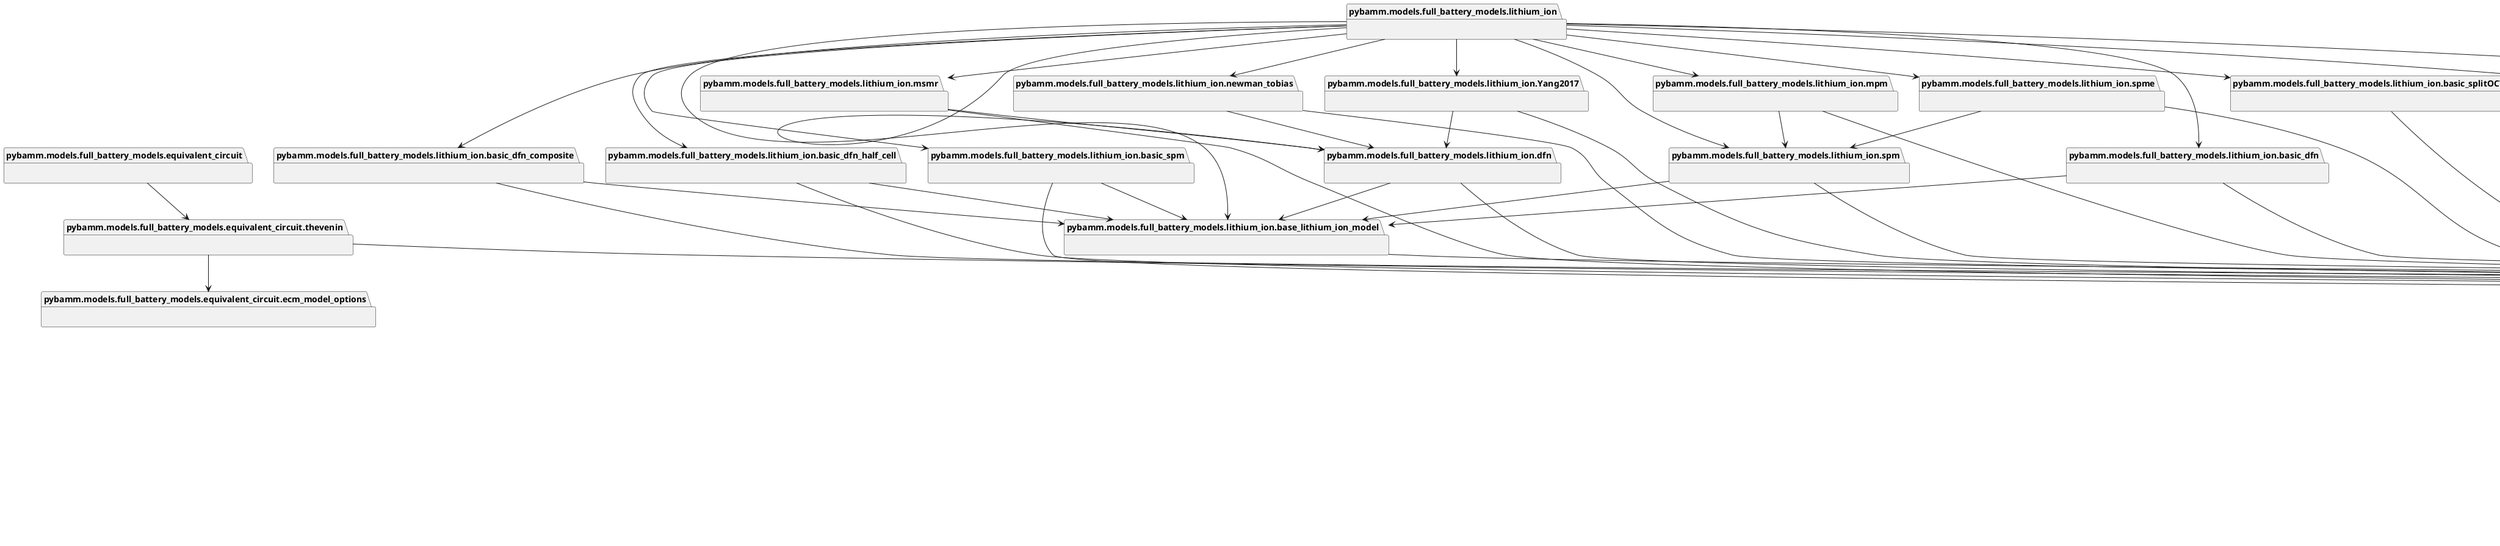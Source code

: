 @startuml packages
set namespaceSeparator none
package "pybamm" as pybamm {
}
package "pybamm.batch_study" as pybamm.batch_study {
}
package "pybamm.callbacks" as pybamm.callbacks {
}
package "pybamm.citations" as pybamm.citations {
}
package "pybamm.config" as pybamm.config {
}
package "pybamm.discretisations" as pybamm.discretisations {
}
package "pybamm.discretisations.discretisation" as pybamm.discretisations.discretisation {
}
package "pybamm.doc_utils" as pybamm.doc_utils {
}
package "pybamm.experiment" as pybamm.experiment {
}
package "pybamm.experiment.experiment" as pybamm.experiment.experiment {
}
package "pybamm.experiment.step" as pybamm.experiment.step {
}
package "pybamm.experiment.step.base_step" as pybamm.experiment.step.base_step {
}
package "pybamm.experiment.step.step_termination" as pybamm.experiment.step.step_termination {
}
package "pybamm.experiment.step.steps" as pybamm.experiment.step.steps {
}
package "pybamm.expression_tree" as pybamm.expression_tree {
}
package "pybamm.expression_tree.array" as pybamm.expression_tree.array {
}
package "pybamm.expression_tree.averages" as pybamm.expression_tree.averages {
}
package "pybamm.expression_tree.binary_operators" as pybamm.expression_tree.binary_operators {
}
package "pybamm.expression_tree.broadcasts" as pybamm.expression_tree.broadcasts {
}
package "pybamm.expression_tree.concatenations" as pybamm.expression_tree.concatenations {
}
package "pybamm.expression_tree.coupled_variable" as pybamm.expression_tree.coupled_variable {
}
package "pybamm.expression_tree.discrete_time_sum" as pybamm.expression_tree.discrete_time_sum {
}
package "pybamm.expression_tree.exceptions" as pybamm.expression_tree.exceptions {
}
package "pybamm.expression_tree.functions" as pybamm.expression_tree.functions {
}
package "pybamm.expression_tree.independent_variable" as pybamm.expression_tree.independent_variable {
}
package "pybamm.expression_tree.input_parameter" as pybamm.expression_tree.input_parameter {
}
package "pybamm.expression_tree.interpolant" as pybamm.expression_tree.interpolant {
}
package "pybamm.expression_tree.matrix" as pybamm.expression_tree.matrix {
}
package "pybamm.expression_tree.operations" as pybamm.expression_tree.operations {
}
package "pybamm.expression_tree.operations.convert_to_casadi" as pybamm.expression_tree.operations.convert_to_casadi {
}
package "pybamm.expression_tree.operations.evaluate_python" as pybamm.expression_tree.operations.evaluate_python {
}
package "pybamm.expression_tree.operations.jacobian" as pybamm.expression_tree.operations.jacobian {
}
package "pybamm.expression_tree.operations.latexify" as pybamm.expression_tree.operations.latexify {
}
package "pybamm.expression_tree.operations.serialise" as pybamm.expression_tree.operations.serialise {
}
package "pybamm.expression_tree.operations.unpack_symbols" as pybamm.expression_tree.operations.unpack_symbols {
}
package "pybamm.expression_tree.parameter" as pybamm.expression_tree.parameter {
}
package "pybamm.expression_tree.printing" as pybamm.expression_tree.printing {
}
package "pybamm.expression_tree.printing.print_name" as pybamm.expression_tree.printing.print_name {
}
package "pybamm.expression_tree.printing.sympy_overrides" as pybamm.expression_tree.printing.sympy_overrides {
}
package "pybamm.expression_tree.scalar" as pybamm.expression_tree.scalar {
}
package "pybamm.expression_tree.state_vector" as pybamm.expression_tree.state_vector {
}
package "pybamm.expression_tree.symbol" as pybamm.expression_tree.symbol {
}
package "pybamm.expression_tree.unary_operators" as pybamm.expression_tree.unary_operators {
}
package "pybamm.expression_tree.variable" as pybamm.expression_tree.variable {
}
package "pybamm.expression_tree.vector" as pybamm.expression_tree.vector {
}
package "pybamm.geometry" as pybamm.geometry {
}
package "pybamm.geometry.battery_geometry" as pybamm.geometry.battery_geometry {
}
package "pybamm.geometry.geometry" as pybamm.geometry.geometry {
}
package "pybamm.geometry.standard_spatial_vars" as pybamm.geometry.standard_spatial_vars {
}
package "pybamm.input" as pybamm.input {
}
package "pybamm.input.parameters" as pybamm.input.parameters {
}
package "pybamm.input.parameters.ecm" as pybamm.input.parameters.ecm {
}
package "pybamm.input.parameters.ecm.example_set" as pybamm.input.parameters.ecm.example_set {
}
package "pybamm.input.parameters.lead_acid" as pybamm.input.parameters.lead_acid {
}
package "pybamm.input.parameters.lead_acid.Sulzer2019" as pybamm.input.parameters.lead_acid.Sulzer2019 {
}
package "pybamm.input.parameters.lithium_ion" as pybamm.input.parameters.lithium_ion {
}
package "pybamm.input.parameters.lithium_ion.Ai2020" as pybamm.input.parameters.lithium_ion.Ai2020 {
}
package "pybamm.input.parameters.lithium_ion.Chen2020" as pybamm.input.parameters.lithium_ion.Chen2020 {
}
package "pybamm.input.parameters.lithium_ion.Chen2020_composite" as pybamm.input.parameters.lithium_ion.Chen2020_composite {
}
package "pybamm.input.parameters.lithium_ion.Ecker2015" as pybamm.input.parameters.lithium_ion.Ecker2015 {
}
package "pybamm.input.parameters.lithium_ion.Ecker2015_graphite_halfcell" as pybamm.input.parameters.lithium_ion.Ecker2015_graphite_halfcell {
}
package "pybamm.input.parameters.lithium_ion.MSMR_example_set" as pybamm.input.parameters.lithium_ion.MSMR_example_set {
}
package "pybamm.input.parameters.lithium_ion.Marquis2019" as pybamm.input.parameters.lithium_ion.Marquis2019 {
}
package "pybamm.input.parameters.lithium_ion.Mohtat2020" as pybamm.input.parameters.lithium_ion.Mohtat2020 {
}
package "pybamm.input.parameters.lithium_ion.NCA_Kim2011" as pybamm.input.parameters.lithium_ion.NCA_Kim2011 {
}
package "pybamm.input.parameters.lithium_ion.OKane2022" as pybamm.input.parameters.lithium_ion.OKane2022 {
}
package "pybamm.input.parameters.lithium_ion.OKane2022_graphite_SiOx_halfcell" as pybamm.input.parameters.lithium_ion.OKane2022_graphite_SiOx_halfcell {
}
package "pybamm.input.parameters.lithium_ion.ORegan2022" as pybamm.input.parameters.lithium_ion.ORegan2022 {
}
package "pybamm.input.parameters.lithium_ion.Prada2013" as pybamm.input.parameters.lithium_ion.Prada2013 {
}
package "pybamm.input.parameters.lithium_ion.Ramadass2004" as pybamm.input.parameters.lithium_ion.Ramadass2004 {
}
package "pybamm.input.parameters.lithium_ion.Xu2019" as pybamm.input.parameters.lithium_ion.Xu2019 {
}
package "pybamm.input.parameters.sodium_ion" as pybamm.input.parameters.sodium_ion {
}
package "pybamm.input.parameters.sodium_ion.Chayambuka2022" as pybamm.input.parameters.sodium_ion.Chayambuka2022 {
}
package "pybamm.logger" as pybamm.logger {
}
package "pybamm.meshes" as pybamm.meshes {
}
package "pybamm.meshes.meshes" as pybamm.meshes.meshes {
}
package "pybamm.meshes.one_dimensional_submeshes" as pybamm.meshes.one_dimensional_submeshes {
}
package "pybamm.meshes.scikit_fem_submeshes" as pybamm.meshes.scikit_fem_submeshes {
}
package "pybamm.meshes.zero_dimensional_submesh" as pybamm.meshes.zero_dimensional_submesh {
}
package "pybamm.models" as pybamm.models {
}
package "pybamm.models.base_model" as pybamm.models.base_model {
}
package "pybamm.models.event" as pybamm.models.event {
}
package "pybamm.models.full_battery_models" as pybamm.models.full_battery_models {
}
package "pybamm.models.full_battery_models.base_battery_model" as pybamm.models.full_battery_models.base_battery_model {
}
package "pybamm.models.full_battery_models.equivalent_circuit" as pybamm.models.full_battery_models.equivalent_circuit {
}
package "pybamm.models.full_battery_models.equivalent_circuit.ecm_model_options" as pybamm.models.full_battery_models.equivalent_circuit.ecm_model_options {
}
package "pybamm.models.full_battery_models.equivalent_circuit.thevenin" as pybamm.models.full_battery_models.equivalent_circuit.thevenin {
}
package "pybamm.models.full_battery_models.lead_acid" as pybamm.models.full_battery_models.lead_acid {
}
package "pybamm.models.full_battery_models.lead_acid.base_lead_acid_model" as pybamm.models.full_battery_models.lead_acid.base_lead_acid_model {
}
package "pybamm.models.full_battery_models.lead_acid.basic_full" as pybamm.models.full_battery_models.lead_acid.basic_full {
}
package "pybamm.models.full_battery_models.lead_acid.full" as pybamm.models.full_battery_models.lead_acid.full {
}
package "pybamm.models.full_battery_models.lead_acid.loqs" as pybamm.models.full_battery_models.lead_acid.loqs {
}
package "pybamm.models.full_battery_models.lithium_ion" as pybamm.models.full_battery_models.lithium_ion {
}
package "pybamm.models.full_battery_models.lithium_ion.Yang2017" as pybamm.models.full_battery_models.lithium_ion.Yang2017 {
}
package "pybamm.models.full_battery_models.lithium_ion.base_lithium_ion_model" as pybamm.models.full_battery_models.lithium_ion.base_lithium_ion_model {
}
package "pybamm.models.full_battery_models.lithium_ion.basic_dfn" as pybamm.models.full_battery_models.lithium_ion.basic_dfn {
}
package "pybamm.models.full_battery_models.lithium_ion.basic_dfn_composite" as pybamm.models.full_battery_models.lithium_ion.basic_dfn_composite {
}
package "pybamm.models.full_battery_models.lithium_ion.basic_dfn_half_cell" as pybamm.models.full_battery_models.lithium_ion.basic_dfn_half_cell {
}
package "pybamm.models.full_battery_models.lithium_ion.basic_splitOCVR" as pybamm.models.full_battery_models.lithium_ion.basic_splitOCVR {
}
package "pybamm.models.full_battery_models.lithium_ion.basic_spm" as pybamm.models.full_battery_models.lithium_ion.basic_spm {
}
package "pybamm.models.full_battery_models.lithium_ion.dfn" as pybamm.models.full_battery_models.lithium_ion.dfn {
}
package "pybamm.models.full_battery_models.lithium_ion.electrode_soh" as pybamm.models.full_battery_models.lithium_ion.electrode_soh {
}
package "pybamm.models.full_battery_models.lithium_ion.electrode_soh_half_cell" as pybamm.models.full_battery_models.lithium_ion.electrode_soh_half_cell {
}
package "pybamm.models.full_battery_models.lithium_ion.mpm" as pybamm.models.full_battery_models.lithium_ion.mpm {
}
package "pybamm.models.full_battery_models.lithium_ion.msmr" as pybamm.models.full_battery_models.lithium_ion.msmr {
}
package "pybamm.models.full_battery_models.lithium_ion.newman_tobias" as pybamm.models.full_battery_models.lithium_ion.newman_tobias {
}
package "pybamm.models.full_battery_models.lithium_ion.spm" as pybamm.models.full_battery_models.lithium_ion.spm {
}
package "pybamm.models.full_battery_models.lithium_ion.spme" as pybamm.models.full_battery_models.lithium_ion.spme {
}
package "pybamm.models.full_battery_models.sodium_ion" as pybamm.models.full_battery_models.sodium_ion {
}
package "pybamm.models.full_battery_models.sodium_ion.basic_dfn" as pybamm.models.full_battery_models.sodium_ion.basic_dfn {
}
package "pybamm.models.submodels" as pybamm.models.submodels {
}
package "pybamm.models.submodels.active_material" as pybamm.models.submodels.active_material {
}
package "pybamm.models.submodels.active_material.base_active_material" as pybamm.models.submodels.active_material.base_active_material {
}
package "pybamm.models.submodels.active_material.constant_active_material" as pybamm.models.submodels.active_material.constant_active_material {
}
package "pybamm.models.submodels.active_material.loss_active_material" as pybamm.models.submodels.active_material.loss_active_material {
}
package "pybamm.models.submodels.active_material.total_active_material" as pybamm.models.submodels.active_material.total_active_material {
}
package "pybamm.models.submodels.base_submodel" as pybamm.models.submodels.base_submodel {
}
package "pybamm.models.submodels.convection" as pybamm.models.submodels.convection {
}
package "pybamm.models.submodels.convection.base_convection" as pybamm.models.submodels.convection.base_convection {
}
package "pybamm.models.submodels.convection.through_cell" as pybamm.models.submodels.convection.through_cell {
}
package "pybamm.models.submodels.convection.through_cell.base_through_cell_convection" as pybamm.models.submodels.convection.through_cell.base_through_cell_convection {
}
package "pybamm.models.submodels.convection.through_cell.explicit_convection" as pybamm.models.submodels.convection.through_cell.explicit_convection {
}
package "pybamm.models.submodels.convection.through_cell.full_convection" as pybamm.models.submodels.convection.through_cell.full_convection {
}
package "pybamm.models.submodels.convection.through_cell.no_convection" as pybamm.models.submodels.convection.through_cell.no_convection {
}
package "pybamm.models.submodels.convection.transverse" as pybamm.models.submodels.convection.transverse {
}
package "pybamm.models.submodels.convection.transverse.base_transverse_convection" as pybamm.models.submodels.convection.transverse.base_transverse_convection {
}
package "pybamm.models.submodels.convection.transverse.full_convection" as pybamm.models.submodels.convection.transverse.full_convection {
}
package "pybamm.models.submodels.convection.transverse.no_convection" as pybamm.models.submodels.convection.transverse.no_convection {
}
package "pybamm.models.submodels.convection.transverse.uniform_convection" as pybamm.models.submodels.convection.transverse.uniform_convection {
}
package "pybamm.models.submodels.current_collector" as pybamm.models.submodels.current_collector {
}
package "pybamm.models.submodels.current_collector.base_current_collector" as pybamm.models.submodels.current_collector.base_current_collector {
}
package "pybamm.models.submodels.current_collector.effective_resistance_current_collector" as pybamm.models.submodels.current_collector.effective_resistance_current_collector {
}
package "pybamm.models.submodels.current_collector.homogeneous_current_collector" as pybamm.models.submodels.current_collector.homogeneous_current_collector {
}
package "pybamm.models.submodels.current_collector.potential_pair" as pybamm.models.submodels.current_collector.potential_pair {
}
package "pybamm.models.submodels.electrode" as pybamm.models.submodels.electrode {
}
package "pybamm.models.submodels.electrode.base_electrode" as pybamm.models.submodels.electrode.base_electrode {
}
package "pybamm.models.submodels.electrode.ohm" as pybamm.models.submodels.electrode.ohm {
}
package "pybamm.models.submodels.electrode.ohm.base_ohm" as pybamm.models.submodels.electrode.ohm.base_ohm {
}
package "pybamm.models.submodels.electrode.ohm.composite_ohm" as pybamm.models.submodels.electrode.ohm.composite_ohm {
}
package "pybamm.models.submodels.electrode.ohm.full_ohm" as pybamm.models.submodels.electrode.ohm.full_ohm {
}
package "pybamm.models.submodels.electrode.ohm.leading_ohm" as pybamm.models.submodels.electrode.ohm.leading_ohm {
}
package "pybamm.models.submodels.electrode.ohm.li_metal" as pybamm.models.submodels.electrode.ohm.li_metal {
}
package "pybamm.models.submodels.electrode.ohm.surface_form_ohm" as pybamm.models.submodels.electrode.ohm.surface_form_ohm {
}
package "pybamm.models.submodels.electrolyte_conductivity" as pybamm.models.submodels.electrolyte_conductivity {
}
package "pybamm.models.submodels.electrolyte_conductivity.base_electrolyte_conductivity" as pybamm.models.submodels.electrolyte_conductivity.base_electrolyte_conductivity {
}
package "pybamm.models.submodels.electrolyte_conductivity.composite_conductivity" as pybamm.models.submodels.electrolyte_conductivity.composite_conductivity {
}
package "pybamm.models.submodels.electrolyte_conductivity.full_conductivity" as pybamm.models.submodels.electrolyte_conductivity.full_conductivity {
}
package "pybamm.models.submodels.electrolyte_conductivity.integrated_conductivity" as pybamm.models.submodels.electrolyte_conductivity.integrated_conductivity {
}
package "pybamm.models.submodels.electrolyte_conductivity.leading_order_conductivity" as pybamm.models.submodels.electrolyte_conductivity.leading_order_conductivity {
}
package "pybamm.models.submodels.electrolyte_conductivity.surface_potential_form" as pybamm.models.submodels.electrolyte_conductivity.surface_potential_form {
}
package "pybamm.models.submodels.electrolyte_conductivity.surface_potential_form.composite_surface_form_conductivity" as pybamm.models.submodels.electrolyte_conductivity.surface_potential_form.composite_surface_form_conductivity {
}
package "pybamm.models.submodels.electrolyte_conductivity.surface_potential_form.explicit_surface_form_conductivity" as pybamm.models.submodels.electrolyte_conductivity.surface_potential_form.explicit_surface_form_conductivity {
}
package "pybamm.models.submodels.electrolyte_conductivity.surface_potential_form.full_surface_form_conductivity" as pybamm.models.submodels.electrolyte_conductivity.surface_potential_form.full_surface_form_conductivity {
}
package "pybamm.models.submodels.electrolyte_conductivity.surface_potential_form.leading_surface_form_conductivity" as pybamm.models.submodels.electrolyte_conductivity.surface_potential_form.leading_surface_form_conductivity {
}
package "pybamm.models.submodels.electrolyte_diffusion" as pybamm.models.submodels.electrolyte_diffusion {
}
package "pybamm.models.submodels.electrolyte_diffusion.base_electrolyte_diffusion" as pybamm.models.submodels.electrolyte_diffusion.base_electrolyte_diffusion {
}
package "pybamm.models.submodels.electrolyte_diffusion.constant_concentration" as pybamm.models.submodels.electrolyte_diffusion.constant_concentration {
}
package "pybamm.models.submodels.electrolyte_diffusion.full_diffusion" as pybamm.models.submodels.electrolyte_diffusion.full_diffusion {
}
package "pybamm.models.submodels.electrolyte_diffusion.leading_order_diffusion" as pybamm.models.submodels.electrolyte_diffusion.leading_order_diffusion {
}
package "pybamm.models.submodels.equivalent_circuit_elements" as pybamm.models.submodels.equivalent_circuit_elements {
}
package "pybamm.models.submodels.equivalent_circuit_elements.diffusion_element" as pybamm.models.submodels.equivalent_circuit_elements.diffusion_element {
}
package "pybamm.models.submodels.equivalent_circuit_elements.ocv_element" as pybamm.models.submodels.equivalent_circuit_elements.ocv_element {
}
package "pybamm.models.submodels.equivalent_circuit_elements.rc_element" as pybamm.models.submodels.equivalent_circuit_elements.rc_element {
}
package "pybamm.models.submodels.equivalent_circuit_elements.resistor_element" as pybamm.models.submodels.equivalent_circuit_elements.resistor_element {
}
package "pybamm.models.submodels.equivalent_circuit_elements.thermal" as pybamm.models.submodels.equivalent_circuit_elements.thermal {
}
package "pybamm.models.submodels.equivalent_circuit_elements.voltage_model" as pybamm.models.submodels.equivalent_circuit_elements.voltage_model {
}
package "pybamm.models.submodels.external_circuit" as pybamm.models.submodels.external_circuit {
}
package "pybamm.models.submodels.external_circuit.base_external_circuit" as pybamm.models.submodels.external_circuit.base_external_circuit {
}
package "pybamm.models.submodels.external_circuit.discharge_throughput" as pybamm.models.submodels.external_circuit.discharge_throughput {
}
package "pybamm.models.submodels.external_circuit.explicit_control_external_circuit" as pybamm.models.submodels.external_circuit.explicit_control_external_circuit {
}
package "pybamm.models.submodels.external_circuit.function_control_external_circuit" as pybamm.models.submodels.external_circuit.function_control_external_circuit {
}
package "pybamm.models.submodels.interface" as pybamm.models.submodels.interface {
}
package "pybamm.models.submodels.interface.base_interface" as pybamm.models.submodels.interface.base_interface {
}
package "pybamm.models.submodels.interface.interface_utilisation" as pybamm.models.submodels.interface.interface_utilisation {
}
package "pybamm.models.submodels.interface.interface_utilisation.base_utilisation" as pybamm.models.submodels.interface.interface_utilisation.base_utilisation {
}
package "pybamm.models.submodels.interface.interface_utilisation.constant_utilisation" as pybamm.models.submodels.interface.interface_utilisation.constant_utilisation {
}
package "pybamm.models.submodels.interface.interface_utilisation.current_driven_utilisation" as pybamm.models.submodels.interface.interface_utilisation.current_driven_utilisation {
}
package "pybamm.models.submodels.interface.interface_utilisation.full_utilisation" as pybamm.models.submodels.interface.interface_utilisation.full_utilisation {
}
package "pybamm.models.submodels.interface.kinetics" as pybamm.models.submodels.interface.kinetics {
}
package "pybamm.models.submodels.interface.kinetics.base_kinetics" as pybamm.models.submodels.interface.kinetics.base_kinetics {
}
package "pybamm.models.submodels.interface.kinetics.butler_volmer" as pybamm.models.submodels.interface.kinetics.butler_volmer {
}
package "pybamm.models.submodels.interface.kinetics.diffusion_limited" as pybamm.models.submodels.interface.kinetics.diffusion_limited {
}
package "pybamm.models.submodels.interface.kinetics.inverse_kinetics" as pybamm.models.submodels.interface.kinetics.inverse_kinetics {
}
package "pybamm.models.submodels.interface.kinetics.inverse_kinetics.inverse_butler_volmer" as pybamm.models.submodels.interface.kinetics.inverse_kinetics.inverse_butler_volmer {
}
package "pybamm.models.submodels.interface.kinetics.linear" as pybamm.models.submodels.interface.kinetics.linear {
}
package "pybamm.models.submodels.interface.kinetics.marcus" as pybamm.models.submodels.interface.kinetics.marcus {
}
package "pybamm.models.submodels.interface.kinetics.msmr_butler_volmer" as pybamm.models.submodels.interface.kinetics.msmr_butler_volmer {
}
package "pybamm.models.submodels.interface.kinetics.no_reaction" as pybamm.models.submodels.interface.kinetics.no_reaction {
}
package "pybamm.models.submodels.interface.kinetics.tafel" as pybamm.models.submodels.interface.kinetics.tafel {
}
package "pybamm.models.submodels.interface.kinetics.total_main_kinetics" as pybamm.models.submodels.interface.kinetics.total_main_kinetics {
}
package "pybamm.models.submodels.interface.lithium_plating" as pybamm.models.submodels.interface.lithium_plating {
}
package "pybamm.models.submodels.interface.lithium_plating.base_plating" as pybamm.models.submodels.interface.lithium_plating.base_plating {
}
package "pybamm.models.submodels.interface.lithium_plating.no_plating" as pybamm.models.submodels.interface.lithium_plating.no_plating {
}
package "pybamm.models.submodels.interface.lithium_plating.plating" as pybamm.models.submodels.interface.lithium_plating.plating {
}
package "pybamm.models.submodels.interface.lithium_plating.total_lithium_plating" as pybamm.models.submodels.interface.lithium_plating.total_lithium_plating {
}
package "pybamm.models.submodels.interface.open_circuit_potential" as pybamm.models.submodels.interface.open_circuit_potential {
}
package "pybamm.models.submodels.interface.open_circuit_potential.base_ocp" as pybamm.models.submodels.interface.open_circuit_potential.base_ocp {
}
package "pybamm.models.submodels.interface.open_circuit_potential.current_sigmoid_ocp" as pybamm.models.submodels.interface.open_circuit_potential.current_sigmoid_ocp {
}
package "pybamm.models.submodels.interface.open_circuit_potential.msmr_ocp" as pybamm.models.submodels.interface.open_circuit_potential.msmr_ocp {
}
package "pybamm.models.submodels.interface.open_circuit_potential.single_ocp" as pybamm.models.submodels.interface.open_circuit_potential.single_ocp {
}
package "pybamm.models.submodels.interface.open_circuit_potential.wycisk_ocp" as pybamm.models.submodels.interface.open_circuit_potential.wycisk_ocp {
}
package "pybamm.models.submodels.interface.sei" as pybamm.models.submodels.interface.sei {
}
package "pybamm.models.submodels.interface.sei.base_sei" as pybamm.models.submodels.interface.sei.base_sei {
}
package "pybamm.models.submodels.interface.sei.constant_sei" as pybamm.models.submodels.interface.sei.constant_sei {
}
package "pybamm.models.submodels.interface.sei.no_sei" as pybamm.models.submodels.interface.sei.no_sei {
}
package "pybamm.models.submodels.interface.sei.sei_growth" as pybamm.models.submodels.interface.sei.sei_growth {
}
package "pybamm.models.submodels.interface.sei.total_sei" as pybamm.models.submodels.interface.sei.total_sei {
}
package "pybamm.models.submodels.interface.total_interfacial_current" as pybamm.models.submodels.interface.total_interfacial_current {
}
package "pybamm.models.submodels.oxygen_diffusion" as pybamm.models.submodels.oxygen_diffusion {
}
package "pybamm.models.submodels.oxygen_diffusion.base_oxygen_diffusion" as pybamm.models.submodels.oxygen_diffusion.base_oxygen_diffusion {
}
package "pybamm.models.submodels.oxygen_diffusion.full_oxygen_diffusion" as pybamm.models.submodels.oxygen_diffusion.full_oxygen_diffusion {
}
package "pybamm.models.submodels.oxygen_diffusion.leading_oxygen_diffusion" as pybamm.models.submodels.oxygen_diffusion.leading_oxygen_diffusion {
}
package "pybamm.models.submodels.oxygen_diffusion.no_oxygen" as pybamm.models.submodels.oxygen_diffusion.no_oxygen {
}
package "pybamm.models.submodels.particle" as pybamm.models.submodels.particle {
}
package "pybamm.models.submodels.particle.base_particle" as pybamm.models.submodels.particle.base_particle {
}
package "pybamm.models.submodels.particle.fickian_diffusion" as pybamm.models.submodels.particle.fickian_diffusion {
}
package "pybamm.models.submodels.particle.msmr_diffusion" as pybamm.models.submodels.particle.msmr_diffusion {
}
package "pybamm.models.submodels.particle.polynomial_profile" as pybamm.models.submodels.particle.polynomial_profile {
}
package "pybamm.models.submodels.particle.total_particle_concentration" as pybamm.models.submodels.particle.total_particle_concentration {
}
package "pybamm.models.submodels.particle.x_averaged_polynomial_profile" as pybamm.models.submodels.particle.x_averaged_polynomial_profile {
}
package "pybamm.models.submodels.particle_mechanics" as pybamm.models.submodels.particle_mechanics {
}
package "pybamm.models.submodels.particle_mechanics.base_mechanics" as pybamm.models.submodels.particle_mechanics.base_mechanics {
}
package "pybamm.models.submodels.particle_mechanics.crack_propagation" as pybamm.models.submodels.particle_mechanics.crack_propagation {
}
package "pybamm.models.submodels.particle_mechanics.no_mechanics" as pybamm.models.submodels.particle_mechanics.no_mechanics {
}
package "pybamm.models.submodels.particle_mechanics.swelling_only" as pybamm.models.submodels.particle_mechanics.swelling_only {
}
package "pybamm.models.submodels.porosity" as pybamm.models.submodels.porosity {
}
package "pybamm.models.submodels.porosity.base_porosity" as pybamm.models.submodels.porosity.base_porosity {
}
package "pybamm.models.submodels.porosity.constant_porosity" as pybamm.models.submodels.porosity.constant_porosity {
}
package "pybamm.models.submodels.porosity.reaction_driven_porosity" as pybamm.models.submodels.porosity.reaction_driven_porosity {
}
package "pybamm.models.submodels.porosity.reaction_driven_porosity_ode" as pybamm.models.submodels.porosity.reaction_driven_porosity_ode {
}
package "pybamm.models.submodels.thermal" as pybamm.models.submodels.thermal {
}
package "pybamm.models.submodels.thermal.base_thermal" as pybamm.models.submodels.thermal.base_thermal {
}
package "pybamm.models.submodels.thermal.isothermal" as pybamm.models.submodels.thermal.isothermal {
}
package "pybamm.models.submodels.thermal.lumped" as pybamm.models.submodels.thermal.lumped {
}
package "pybamm.models.submodels.thermal.pouch_cell" as pybamm.models.submodels.thermal.pouch_cell {
}
package "pybamm.models.submodels.thermal.pouch_cell.pouch_cell_1D_current_collectors" as pybamm.models.submodels.thermal.pouch_cell.pouch_cell_1D_current_collectors {
}
package "pybamm.models.submodels.thermal.pouch_cell.pouch_cell_2D_current_collectors" as pybamm.models.submodels.thermal.pouch_cell.pouch_cell_2D_current_collectors {
}
package "pybamm.models.submodels.thermal.pouch_cell.x_full" as pybamm.models.submodels.thermal.pouch_cell.x_full {
}
package "pybamm.models.submodels.thermal.surface" as pybamm.models.submodels.thermal.surface {
}
package "pybamm.models.submodels.thermal.surface.ambient" as pybamm.models.submodels.thermal.surface.ambient {
}
package "pybamm.models.submodels.thermal.surface.lumped" as pybamm.models.submodels.thermal.surface.lumped {
}
package "pybamm.models.submodels.transport_efficiency" as pybamm.models.submodels.transport_efficiency {
}
package "pybamm.models.submodels.transport_efficiency.base_transport_efficiency" as pybamm.models.submodels.transport_efficiency.base_transport_efficiency {
}
package "pybamm.models.submodels.transport_efficiency.bruggeman" as pybamm.models.submodels.transport_efficiency.bruggeman {
}
package "pybamm.models.submodels.transport_efficiency.cation_exchange_membrane" as pybamm.models.submodels.transport_efficiency.cation_exchange_membrane {
}
package "pybamm.models.submodels.transport_efficiency.heterogeneous_catalyst" as pybamm.models.submodels.transport_efficiency.heterogeneous_catalyst {
}
package "pybamm.models.submodels.transport_efficiency.hyperbola_of_revolution" as pybamm.models.submodels.transport_efficiency.hyperbola_of_revolution {
}
package "pybamm.models.submodels.transport_efficiency.ordered_packing" as pybamm.models.submodels.transport_efficiency.ordered_packing {
}
package "pybamm.models.submodels.transport_efficiency.overlapping_spheres" as pybamm.models.submodels.transport_efficiency.overlapping_spheres {
}
package "pybamm.models.submodels.transport_efficiency.random_overlapping_cylinders" as pybamm.models.submodels.transport_efficiency.random_overlapping_cylinders {
}
package "pybamm.models.submodels.transport_efficiency.tortuosity_factor" as pybamm.models.submodels.transport_efficiency.tortuosity_factor {
}
package "pybamm.parameters" as pybamm.parameters {
}
package "pybamm.parameters.base_parameters" as pybamm.parameters.base_parameters {
}
package "pybamm.parameters.bpx" as pybamm.parameters.bpx {
}
package "pybamm.parameters.constants" as pybamm.parameters.constants {
}
package "pybamm.parameters.ecm_parameters" as pybamm.parameters.ecm_parameters {
}
package "pybamm.parameters.electrical_parameters" as pybamm.parameters.electrical_parameters {
}
package "pybamm.parameters.geometric_parameters" as pybamm.parameters.geometric_parameters {
}
package "pybamm.parameters.lead_acid_parameters" as pybamm.parameters.lead_acid_parameters {
}
package "pybamm.parameters.lithium_ion_parameters" as pybamm.parameters.lithium_ion_parameters {
}
package "pybamm.parameters.parameter_sets" as pybamm.parameters.parameter_sets {
}
package "pybamm.parameters.parameter_values" as pybamm.parameters.parameter_values {
}
package "pybamm.parameters.process_parameter_data" as pybamm.parameters.process_parameter_data {
}
package "pybamm.parameters.size_distribution_parameters" as pybamm.parameters.size_distribution_parameters {
}
package "pybamm.parameters.thermal_parameters" as pybamm.parameters.thermal_parameters {
}
package "pybamm.plotting" as pybamm.plotting {
}
package "pybamm.plotting.dynamic_plot" as pybamm.plotting.dynamic_plot {
}
package "pybamm.plotting.plot" as pybamm.plotting.plot {
}
package "pybamm.plotting.plot2D" as pybamm.plotting.plot2D {
}
package "pybamm.plotting.plot_summary_variables" as pybamm.plotting.plot_summary_variables {
}
package "pybamm.plotting.plot_thermal_components" as pybamm.plotting.plot_thermal_components {
}
package "pybamm.plotting.plot_voltage_components" as pybamm.plotting.plot_voltage_components {
}
package "pybamm.plotting.quick_plot" as pybamm.plotting.quick_plot {
}
package "pybamm.pybamm_data" as pybamm.pybamm_data {
}
package "pybamm.settings" as pybamm.settings {
}
package "pybamm.simulation" as pybamm.simulation {
}
package "pybamm.solvers" as pybamm.solvers {
}
package "pybamm.solvers.algebraic_solver" as pybamm.solvers.algebraic_solver {
}
package "pybamm.solvers.base_solver" as pybamm.solvers.base_solver {
}
package "pybamm.solvers.casadi_algebraic_solver" as pybamm.solvers.casadi_algebraic_solver {
}
package "pybamm.solvers.casadi_solver" as pybamm.solvers.casadi_solver {
}
package "pybamm.solvers.dummy_solver" as pybamm.solvers.dummy_solver {
}
package "pybamm.solvers.idaklu_jax" as pybamm.solvers.idaklu_jax {
}
package "pybamm.solvers.idaklu_solver" as pybamm.solvers.idaklu_solver {
}
package "pybamm.solvers.jax_bdf_solver" as pybamm.solvers.jax_bdf_solver {
}
package "pybamm.solvers.jax_solver" as pybamm.solvers.jax_solver {
}
package "pybamm.solvers.lrudict" as pybamm.solvers.lrudict {
}
package "pybamm.solvers.processed_variable" as pybamm.solvers.processed_variable {
}
package "pybamm.solvers.processed_variable_computed" as pybamm.solvers.processed_variable_computed {
}
package "pybamm.solvers.processed_variable_time_integral" as pybamm.solvers.processed_variable_time_integral {
}
package "pybamm.solvers.scipy_solver" as pybamm.solvers.scipy_solver {
}
package "pybamm.solvers.solution" as pybamm.solvers.solution {
}
package "pybamm.solvers.summary_variable" as pybamm.solvers.summary_variable {
}
package "pybamm.spatial_methods" as pybamm.spatial_methods {
}
package "pybamm.spatial_methods.finite_volume" as pybamm.spatial_methods.finite_volume {
}
package "pybamm.spatial_methods.scikit_finite_element" as pybamm.spatial_methods.scikit_finite_element {
}
package "pybamm.spatial_methods.spatial_method" as pybamm.spatial_methods.spatial_method {
}
package "pybamm.spatial_methods.spectral_volume" as pybamm.spatial_methods.spectral_volume {
}
package "pybamm.spatial_methods.zero_dimensional_method" as pybamm.spatial_methods.zero_dimensional_method {
}
package "pybamm.telemetry" as pybamm.telemetry {
}
package "pybamm.type_definitions" as pybamm.type_definitions {
}
package "pybamm.util" as pybamm.util {
}
package "pybamm.version" as pybamm.version {
}
pybamm --> pybamm.batch_study
pybamm --> pybamm.citations
pybamm --> pybamm.discretisations.discretisation
pybamm --> pybamm.experiment
pybamm --> pybamm.experiment.experiment
pybamm --> pybamm.expression_tree.array
pybamm --> pybamm.expression_tree.averages
pybamm --> pybamm.expression_tree.binary_operators
pybamm --> pybamm.expression_tree.broadcasts
pybamm --> pybamm.expression_tree.concatenations
pybamm --> pybamm.expression_tree.coupled_variable
pybamm --> pybamm.expression_tree.discrete_time_sum
pybamm --> pybamm.expression_tree.exceptions
pybamm --> pybamm.expression_tree.functions
pybamm --> pybamm.expression_tree.independent_variable
pybamm --> pybamm.expression_tree.input_parameter
pybamm --> pybamm.expression_tree.interpolant
pybamm --> pybamm.expression_tree.matrix
pybamm --> pybamm.expression_tree.operations.convert_to_casadi
pybamm --> pybamm.expression_tree.operations.evaluate_python
pybamm --> pybamm.expression_tree.operations.jacobian
pybamm --> pybamm.expression_tree.operations.unpack_symbols
pybamm --> pybamm.expression_tree.parameter
pybamm --> pybamm.expression_tree.scalar
pybamm --> pybamm.expression_tree.state_vector
pybamm --> pybamm.expression_tree.symbol
pybamm --> pybamm.expression_tree.unary_operators
pybamm --> pybamm.expression_tree.variable
pybamm --> pybamm.expression_tree.vector
pybamm --> pybamm.geometry
pybamm --> pybamm.geometry.battery_geometry
pybamm --> pybamm.geometry.geometry
pybamm --> pybamm.logger
pybamm --> pybamm.meshes.meshes
pybamm --> pybamm.meshes.one_dimensional_submeshes
pybamm --> pybamm.meshes.scikit_fem_submeshes
pybamm --> pybamm.meshes.zero_dimensional_submesh
pybamm --> pybamm.models.base_model
pybamm --> pybamm.models.event
pybamm --> pybamm.models.full_battery_models
pybamm --> pybamm.models.full_battery_models.base_battery_model
pybamm --> pybamm.models.submodels
pybamm --> pybamm.models.submodels.base_submodel
pybamm --> pybamm.models.submodels.interface
pybamm --> pybamm.parameters
pybamm --> pybamm.parameters.ecm_parameters
pybamm --> pybamm.parameters.electrical_parameters
pybamm --> pybamm.parameters.geometric_parameters
pybamm --> pybamm.parameters.lead_acid_parameters
pybamm --> pybamm.parameters.lithium_ion_parameters
pybamm --> pybamm.parameters.parameter_sets
pybamm --> pybamm.parameters.parameter_values
pybamm --> pybamm.parameters.size_distribution_parameters
pybamm --> pybamm.parameters.thermal_parameters
pybamm --> pybamm.plotting.dynamic_plot
pybamm --> pybamm.plotting.plot
pybamm --> pybamm.plotting.plot2D
pybamm --> pybamm.plotting.plot_summary_variables
pybamm --> pybamm.plotting.plot_thermal_components
pybamm --> pybamm.plotting.plot_voltage_components
pybamm --> pybamm.plotting.quick_plot
pybamm --> pybamm.pybamm_data
pybamm --> pybamm.settings
pybamm --> pybamm.simulation
pybamm --> pybamm.solvers.algebraic_solver
pybamm --> pybamm.solvers.base_solver
pybamm --> pybamm.solvers.casadi_algebraic_solver
pybamm --> pybamm.solvers.casadi_solver
pybamm --> pybamm.solvers.dummy_solver
pybamm --> pybamm.solvers.idaklu_jax
pybamm --> pybamm.solvers.idaklu_solver
pybamm --> pybamm.solvers.jax_bdf_solver
pybamm --> pybamm.solvers.jax_solver
pybamm --> pybamm.solvers.processed_variable
pybamm --> pybamm.solvers.processed_variable_computed
pybamm --> pybamm.solvers.processed_variable_time_integral
pybamm --> pybamm.solvers.scipy_solver
pybamm --> pybamm.solvers.solution
pybamm --> pybamm.solvers.summary_variable
pybamm --> pybamm.spatial_methods.finite_volume
pybamm --> pybamm.spatial_methods.scikit_finite_element
pybamm --> pybamm.spatial_methods.spatial_method
pybamm --> pybamm.spatial_methods.spectral_volume
pybamm --> pybamm.spatial_methods.zero_dimensional_method
pybamm --> pybamm.util
pybamm --> pybamm.version
pybamm.batch_study --> pybamm
pybamm.callbacks --> pybamm
pybamm.citations --> pybamm
pybamm.citations --> pybamm.util
pybamm.config --> pybamm
pybamm.discretisations.discretisation --> pybamm
pybamm.experiment.experiment --> pybamm
pybamm.experiment.experiment --> pybamm.experiment.step.base_step
pybamm.experiment.step --> pybamm.experiment.step.base_step
pybamm.experiment.step --> pybamm.experiment.step.step_termination
pybamm.experiment.step --> pybamm.experiment.step.steps
pybamm.experiment.step.base_step --> pybamm
pybamm.experiment.step.base_step --> pybamm.experiment.step.step_termination
pybamm.experiment.step.step_termination --> pybamm
pybamm.experiment.step.steps --> pybamm
pybamm.experiment.step.steps --> pybamm.experiment.step.base_step
pybamm.expression_tree.array --> pybamm
pybamm.expression_tree.array --> pybamm.type_definitions
pybamm.expression_tree.averages --> pybamm
pybamm.expression_tree.binary_operators --> pybamm
pybamm.expression_tree.binary_operators --> pybamm.type_definitions
pybamm.expression_tree.broadcasts --> pybamm
pybamm.expression_tree.broadcasts --> pybamm.type_definitions
pybamm.expression_tree.concatenations --> pybamm
pybamm.expression_tree.coupled_variable --> pybamm
pybamm.expression_tree.coupled_variable --> pybamm.type_definitions
pybamm.expression_tree.discrete_time_sum --> pybamm
pybamm.expression_tree.functions --> pybamm
pybamm.expression_tree.independent_variable --> pybamm
pybamm.expression_tree.independent_variable --> pybamm.type_definitions
pybamm.expression_tree.input_parameter --> pybamm
pybamm.expression_tree.input_parameter --> pybamm.type_definitions
pybamm.expression_tree.interpolant --> pybamm
pybamm.expression_tree.matrix --> pybamm
pybamm.expression_tree.matrix --> pybamm.type_definitions
pybamm.expression_tree.operations.convert_to_casadi --> pybamm
pybamm.expression_tree.operations.evaluate_python --> pybamm
pybamm.expression_tree.operations.jacobian --> pybamm
pybamm.expression_tree.operations.latexify --> pybamm
pybamm.expression_tree.operations.latexify --> pybamm.expression_tree.printing.sympy_overrides
pybamm.expression_tree.operations.serialise --> pybamm
pybamm.expression_tree.operations.unpack_symbols --> pybamm
pybamm.expression_tree.parameter --> pybamm
pybamm.expression_tree.scalar --> pybamm
pybamm.expression_tree.scalar --> pybamm.type_definitions
pybamm.expression_tree.state_vector --> pybamm
pybamm.expression_tree.state_vector --> pybamm.type_definitions
pybamm.expression_tree.symbol --> pybamm
pybamm.expression_tree.symbol --> pybamm.expression_tree.printing.print_name
pybamm.expression_tree.symbol --> pybamm.util
pybamm.expression_tree.unary_operators --> pybamm
pybamm.expression_tree.unary_operators --> pybamm.type_definitions
pybamm.expression_tree.unary_operators --> pybamm.util
pybamm.expression_tree.variable --> pybamm
pybamm.expression_tree.variable --> pybamm.type_definitions
pybamm.expression_tree.vector --> pybamm
pybamm.expression_tree.vector --> pybamm.type_definitions
pybamm.geometry.battery_geometry --> pybamm
pybamm.geometry.geometry --> pybamm
pybamm.geometry.standard_spatial_vars --> pybamm
pybamm.input.parameters.ecm.example_set --> pybamm
pybamm.input.parameters.lead_acid.Sulzer2019 --> pybamm
pybamm.input.parameters.lithium_ion.Ai2020 --> pybamm
pybamm.input.parameters.lithium_ion.Chen2020 --> pybamm
pybamm.input.parameters.lithium_ion.Chen2020_composite --> pybamm
pybamm.input.parameters.lithium_ion.Ecker2015 --> pybamm
pybamm.input.parameters.lithium_ion.Ecker2015_graphite_halfcell --> pybamm
pybamm.input.parameters.lithium_ion.Marquis2019 --> pybamm
pybamm.input.parameters.lithium_ion.Mohtat2020 --> pybamm
pybamm.input.parameters.lithium_ion.NCA_Kim2011 --> pybamm
pybamm.input.parameters.lithium_ion.OKane2022 --> pybamm
pybamm.input.parameters.lithium_ion.OKane2022_graphite_SiOx_halfcell --> pybamm
pybamm.input.parameters.lithium_ion.ORegan2022 --> pybamm
pybamm.input.parameters.lithium_ion.Prada2013 --> pybamm
pybamm.input.parameters.lithium_ion.Ramadass2004 --> pybamm
pybamm.input.parameters.lithium_ion.Xu2019 --> pybamm
pybamm.input.parameters.sodium_ion.Chayambuka2022 --> pybamm
pybamm.meshes.meshes --> pybamm
pybamm.meshes.one_dimensional_submeshes --> pybamm
pybamm.meshes.one_dimensional_submeshes --> pybamm.meshes.meshes
pybamm.meshes.scikit_fem_submeshes --> pybamm
pybamm.meshes.scikit_fem_submeshes --> pybamm.meshes.meshes
pybamm.meshes.scikit_fem_submeshes --> pybamm.util
pybamm.meshes.zero_dimensional_submesh --> pybamm
pybamm.meshes.zero_dimensional_submesh --> pybamm.meshes.meshes
pybamm.models.base_model --> pybamm
pybamm.models.base_model --> pybamm.expression_tree.operations.latexify
pybamm.models.base_model --> pybamm.expression_tree.operations.serialise
pybamm.models.full_battery_models.base_battery_model --> pybamm
pybamm.models.full_battery_models.base_battery_model --> pybamm.expression_tree.operations.serialise
pybamm.models.full_battery_models.equivalent_circuit --> pybamm.models.full_battery_models.equivalent_circuit.thevenin
pybamm.models.full_battery_models.equivalent_circuit.thevenin --> pybamm
pybamm.models.full_battery_models.equivalent_circuit.thevenin --> pybamm.models.full_battery_models.equivalent_circuit.ecm_model_options
pybamm.models.full_battery_models.lead_acid --> pybamm.models.full_battery_models.lead_acid.base_lead_acid_model
pybamm.models.full_battery_models.lead_acid --> pybamm.models.full_battery_models.lead_acid.basic_full
pybamm.models.full_battery_models.lead_acid --> pybamm.models.full_battery_models.lead_acid.full
pybamm.models.full_battery_models.lead_acid --> pybamm.models.full_battery_models.lead_acid.loqs
pybamm.models.full_battery_models.lead_acid.base_lead_acid_model --> pybamm
pybamm.models.full_battery_models.lead_acid.basic_full --> pybamm
pybamm.models.full_battery_models.lead_acid.basic_full --> pybamm.models.full_battery_models.lead_acid.base_lead_acid_model
pybamm.models.full_battery_models.lead_acid.full --> pybamm
pybamm.models.full_battery_models.lead_acid.full --> pybamm.models.full_battery_models.lead_acid.base_lead_acid_model
pybamm.models.full_battery_models.lead_acid.loqs --> pybamm
pybamm.models.full_battery_models.lead_acid.loqs --> pybamm.models.full_battery_models.lead_acid.base_lead_acid_model
pybamm.models.full_battery_models.lithium_ion --> pybamm.models.full_battery_models.lithium_ion.Yang2017
pybamm.models.full_battery_models.lithium_ion --> pybamm.models.full_battery_models.lithium_ion.base_lithium_ion_model
pybamm.models.full_battery_models.lithium_ion --> pybamm.models.full_battery_models.lithium_ion.basic_dfn
pybamm.models.full_battery_models.lithium_ion --> pybamm.models.full_battery_models.lithium_ion.basic_dfn_composite
pybamm.models.full_battery_models.lithium_ion --> pybamm.models.full_battery_models.lithium_ion.basic_dfn_half_cell
pybamm.models.full_battery_models.lithium_ion --> pybamm.models.full_battery_models.lithium_ion.basic_splitOCVR
pybamm.models.full_battery_models.lithium_ion --> pybamm.models.full_battery_models.lithium_ion.basic_spm
pybamm.models.full_battery_models.lithium_ion --> pybamm.models.full_battery_models.lithium_ion.dfn
pybamm.models.full_battery_models.lithium_ion --> pybamm.models.full_battery_models.lithium_ion.electrode_soh
pybamm.models.full_battery_models.lithium_ion --> pybamm.models.full_battery_models.lithium_ion.electrode_soh_half_cell
pybamm.models.full_battery_models.lithium_ion --> pybamm.models.full_battery_models.lithium_ion.mpm
pybamm.models.full_battery_models.lithium_ion --> pybamm.models.full_battery_models.lithium_ion.msmr
pybamm.models.full_battery_models.lithium_ion --> pybamm.models.full_battery_models.lithium_ion.newman_tobias
pybamm.models.full_battery_models.lithium_ion --> pybamm.models.full_battery_models.lithium_ion.spm
pybamm.models.full_battery_models.lithium_ion --> pybamm.models.full_battery_models.lithium_ion.spme
pybamm.models.full_battery_models.lithium_ion.Yang2017 --> pybamm
pybamm.models.full_battery_models.lithium_ion.Yang2017 --> pybamm.models.full_battery_models.lithium_ion.dfn
pybamm.models.full_battery_models.lithium_ion.base_lithium_ion_model --> pybamm
pybamm.models.full_battery_models.lithium_ion.basic_dfn --> pybamm
pybamm.models.full_battery_models.lithium_ion.basic_dfn --> pybamm.models.full_battery_models.lithium_ion.base_lithium_ion_model
pybamm.models.full_battery_models.lithium_ion.basic_dfn_composite --> pybamm
pybamm.models.full_battery_models.lithium_ion.basic_dfn_composite --> pybamm.models.full_battery_models.lithium_ion.base_lithium_ion_model
pybamm.models.full_battery_models.lithium_ion.basic_dfn_half_cell --> pybamm
pybamm.models.full_battery_models.lithium_ion.basic_dfn_half_cell --> pybamm.models.full_battery_models.lithium_ion.base_lithium_ion_model
pybamm.models.full_battery_models.lithium_ion.basic_splitOCVR --> pybamm
pybamm.models.full_battery_models.lithium_ion.basic_spm --> pybamm
pybamm.models.full_battery_models.lithium_ion.basic_spm --> pybamm.models.full_battery_models.lithium_ion.base_lithium_ion_model
pybamm.models.full_battery_models.lithium_ion.dfn --> pybamm
pybamm.models.full_battery_models.lithium_ion.dfn --> pybamm.models.full_battery_models.lithium_ion.base_lithium_ion_model
pybamm.models.full_battery_models.lithium_ion.electrode_soh --> pybamm
pybamm.models.full_battery_models.lithium_ion.electrode_soh_half_cell --> pybamm
pybamm.models.full_battery_models.lithium_ion.mpm --> pybamm
pybamm.models.full_battery_models.lithium_ion.mpm --> pybamm.models.full_battery_models.lithium_ion.spm
pybamm.models.full_battery_models.lithium_ion.msmr --> pybamm
pybamm.models.full_battery_models.lithium_ion.msmr --> pybamm.models.full_battery_models.lithium_ion.dfn
pybamm.models.full_battery_models.lithium_ion.newman_tobias --> pybamm
pybamm.models.full_battery_models.lithium_ion.newman_tobias --> pybamm.models.full_battery_models.lithium_ion.dfn
pybamm.models.full_battery_models.lithium_ion.spm --> pybamm
pybamm.models.full_battery_models.lithium_ion.spm --> pybamm.models.full_battery_models.lithium_ion.base_lithium_ion_model
pybamm.models.full_battery_models.lithium_ion.spme --> pybamm
pybamm.models.full_battery_models.lithium_ion.spme --> pybamm.models.full_battery_models.lithium_ion.spm
pybamm.models.full_battery_models.sodium_ion --> pybamm.models.full_battery_models.sodium_ion.basic_dfn
pybamm.models.full_battery_models.sodium_ion.basic_dfn --> pybamm
pybamm.models.submodels.active_material --> pybamm.models.submodels.active_material.base_active_material
pybamm.models.submodels.active_material --> pybamm.models.submodels.active_material.constant_active_material
pybamm.models.submodels.active_material --> pybamm.models.submodels.active_material.loss_active_material
pybamm.models.submodels.active_material --> pybamm.models.submodels.active_material.total_active_material
pybamm.models.submodels.active_material.base_active_material --> pybamm
pybamm.models.submodels.active_material.constant_active_material --> pybamm
pybamm.models.submodels.active_material.constant_active_material --> pybamm.models.submodels.active_material.base_active_material
pybamm.models.submodels.active_material.loss_active_material --> pybamm
pybamm.models.submodels.active_material.loss_active_material --> pybamm.models.submodels.active_material.base_active_material
pybamm.models.submodels.active_material.total_active_material --> pybamm
pybamm.models.submodels.base_submodel --> pybamm
pybamm.models.submodels.convection --> pybamm.models.submodels.convection.base_convection
pybamm.models.submodels.convection.base_convection --> pybamm
pybamm.models.submodels.convection.through_cell --> pybamm.models.submodels.convection.through_cell.base_through_cell_convection
pybamm.models.submodels.convection.through_cell --> pybamm.models.submodels.convection.through_cell.explicit_convection
pybamm.models.submodels.convection.through_cell --> pybamm.models.submodels.convection.through_cell.full_convection
pybamm.models.submodels.convection.through_cell --> pybamm.models.submodels.convection.through_cell.no_convection
pybamm.models.submodels.convection.through_cell.base_through_cell_convection --> pybamm
pybamm.models.submodels.convection.through_cell.base_through_cell_convection --> pybamm.models.submodels.convection.base_convection
pybamm.models.submodels.convection.through_cell.explicit_convection --> pybamm
pybamm.models.submodels.convection.through_cell.explicit_convection --> pybamm.models.submodels.convection.through_cell.base_through_cell_convection
pybamm.models.submodels.convection.through_cell.full_convection --> pybamm
pybamm.models.submodels.convection.through_cell.full_convection --> pybamm.models.submodels.convection.through_cell.base_through_cell_convection
pybamm.models.submodels.convection.through_cell.no_convection --> pybamm
pybamm.models.submodels.convection.through_cell.no_convection --> pybamm.models.submodels.convection.through_cell.base_through_cell_convection
pybamm.models.submodels.convection.transverse --> pybamm.models.submodels.convection.transverse.base_transverse_convection
pybamm.models.submodels.convection.transverse --> pybamm.models.submodels.convection.transverse.full_convection
pybamm.models.submodels.convection.transverse --> pybamm.models.submodels.convection.transverse.no_convection
pybamm.models.submodels.convection.transverse --> pybamm.models.submodels.convection.transverse.uniform_convection
pybamm.models.submodels.convection.transverse.base_transverse_convection --> pybamm
pybamm.models.submodels.convection.transverse.base_transverse_convection --> pybamm.models.submodels.convection.base_convection
pybamm.models.submodels.convection.transverse.full_convection --> pybamm
pybamm.models.submodels.convection.transverse.full_convection --> pybamm.models.submodels.convection.transverse.base_transverse_convection
pybamm.models.submodels.convection.transverse.no_convection --> pybamm
pybamm.models.submodels.convection.transverse.no_convection --> pybamm.models.submodels.convection.transverse.base_transverse_convection
pybamm.models.submodels.convection.transverse.uniform_convection --> pybamm
pybamm.models.submodels.convection.transverse.uniform_convection --> pybamm.models.submodels.convection.transverse.base_transverse_convection
pybamm.models.submodels.current_collector --> pybamm.models.submodels.current_collector.base_current_collector
pybamm.models.submodels.current_collector --> pybamm.models.submodels.current_collector.effective_resistance_current_collector
pybamm.models.submodels.current_collector --> pybamm.models.submodels.current_collector.homogeneous_current_collector
pybamm.models.submodels.current_collector --> pybamm.models.submodels.current_collector.potential_pair
pybamm.models.submodels.current_collector.base_current_collector --> pybamm
pybamm.models.submodels.current_collector.effective_resistance_current_collector --> pybamm
pybamm.models.submodels.current_collector.homogeneous_current_collector --> pybamm
pybamm.models.submodels.current_collector.homogeneous_current_collector --> pybamm.models.submodels.current_collector.base_current_collector
pybamm.models.submodels.current_collector.potential_pair --> pybamm
pybamm.models.submodels.current_collector.potential_pair --> pybamm.models.submodels.current_collector.base_current_collector
pybamm.models.submodels.electrode --> pybamm.models.submodels.electrode.base_electrode
pybamm.models.submodels.electrode.base_electrode --> pybamm
pybamm.models.submodels.electrode.ohm --> pybamm.models.submodels.electrode.ohm.base_ohm
pybamm.models.submodels.electrode.ohm --> pybamm.models.submodels.electrode.ohm.composite_ohm
pybamm.models.submodels.electrode.ohm --> pybamm.models.submodels.electrode.ohm.full_ohm
pybamm.models.submodels.electrode.ohm --> pybamm.models.submodels.electrode.ohm.leading_ohm
pybamm.models.submodels.electrode.ohm --> pybamm.models.submodels.electrode.ohm.li_metal
pybamm.models.submodels.electrode.ohm --> pybamm.models.submodels.electrode.ohm.surface_form_ohm
pybamm.models.submodels.electrode.ohm.base_ohm --> pybamm
pybamm.models.submodels.electrode.ohm.base_ohm --> pybamm.models.submodels.electrode.base_electrode
pybamm.models.submodels.electrode.ohm.composite_ohm --> pybamm
pybamm.models.submodels.electrode.ohm.composite_ohm --> pybamm.models.submodels.electrode.ohm.base_ohm
pybamm.models.submodels.electrode.ohm.full_ohm --> pybamm
pybamm.models.submodels.electrode.ohm.full_ohm --> pybamm.doc_utils
pybamm.models.submodels.electrode.ohm.full_ohm --> pybamm.models.submodels.electrode.ohm.base_ohm
pybamm.models.submodels.electrode.ohm.leading_ohm --> pybamm
pybamm.models.submodels.electrode.ohm.leading_ohm --> pybamm.models.submodels.electrode.ohm.base_ohm
pybamm.models.submodels.electrode.ohm.li_metal --> pybamm
pybamm.models.submodels.electrode.ohm.li_metal --> pybamm.models.submodels.electrode.ohm.base_ohm
pybamm.models.submodels.electrode.ohm.surface_form_ohm --> pybamm
pybamm.models.submodels.electrode.ohm.surface_form_ohm --> pybamm.models.submodels.electrode.ohm.base_ohm
pybamm.models.submodels.electrolyte_conductivity --> pybamm.models.submodels.electrolyte_conductivity.base_electrolyte_conductivity
pybamm.models.submodels.electrolyte_conductivity --> pybamm.models.submodels.electrolyte_conductivity.composite_conductivity
pybamm.models.submodels.electrolyte_conductivity --> pybamm.models.submodels.electrolyte_conductivity.full_conductivity
pybamm.models.submodels.electrolyte_conductivity --> pybamm.models.submodels.electrolyte_conductivity.integrated_conductivity
pybamm.models.submodels.electrolyte_conductivity --> pybamm.models.submodels.electrolyte_conductivity.leading_order_conductivity
pybamm.models.submodels.electrolyte_conductivity.base_electrolyte_conductivity --> pybamm
pybamm.models.submodels.electrolyte_conductivity.composite_conductivity --> pybamm
pybamm.models.submodels.electrolyte_conductivity.composite_conductivity --> pybamm.models.submodels.electrolyte_conductivity.base_electrolyte_conductivity
pybamm.models.submodels.electrolyte_conductivity.full_conductivity --> pybamm
pybamm.models.submodels.electrolyte_conductivity.full_conductivity --> pybamm.models.submodels.electrolyte_conductivity.base_electrolyte_conductivity
pybamm.models.submodels.electrolyte_conductivity.integrated_conductivity --> pybamm
pybamm.models.submodels.electrolyte_conductivity.integrated_conductivity --> pybamm.models.submodels.electrolyte_conductivity.base_electrolyte_conductivity
pybamm.models.submodels.electrolyte_conductivity.leading_order_conductivity --> pybamm
pybamm.models.submodels.electrolyte_conductivity.leading_order_conductivity --> pybamm.models.submodels.electrolyte_conductivity.base_electrolyte_conductivity
pybamm.models.submodels.electrolyte_conductivity.surface_potential_form --> pybamm.models.submodels.electrolyte_conductivity.surface_potential_form.composite_surface_form_conductivity
pybamm.models.submodels.electrolyte_conductivity.surface_potential_form --> pybamm.models.submodels.electrolyte_conductivity.surface_potential_form.explicit_surface_form_conductivity
pybamm.models.submodels.electrolyte_conductivity.surface_potential_form --> pybamm.models.submodels.electrolyte_conductivity.surface_potential_form.full_surface_form_conductivity
pybamm.models.submodels.electrolyte_conductivity.surface_potential_form --> pybamm.models.submodels.electrolyte_conductivity.surface_potential_form.leading_surface_form_conductivity
pybamm.models.submodels.electrolyte_conductivity.surface_potential_form.composite_surface_form_conductivity --> pybamm
pybamm.models.submodels.electrolyte_conductivity.surface_potential_form.composite_surface_form_conductivity --> pybamm.models.submodels.electrolyte_conductivity.composite_conductivity
pybamm.models.submodels.electrolyte_conductivity.surface_potential_form.explicit_surface_form_conductivity --> pybamm
pybamm.models.submodels.electrolyte_conductivity.surface_potential_form.explicit_surface_form_conductivity --> pybamm.models.submodels.electrolyte_conductivity.base_electrolyte_conductivity
pybamm.models.submodels.electrolyte_conductivity.surface_potential_form.full_surface_form_conductivity --> pybamm
pybamm.models.submodels.electrolyte_conductivity.surface_potential_form.full_surface_form_conductivity --> pybamm.models.submodels.electrolyte_conductivity.base_electrolyte_conductivity
pybamm.models.submodels.electrolyte_conductivity.surface_potential_form.leading_surface_form_conductivity --> pybamm
pybamm.models.submodels.electrolyte_conductivity.surface_potential_form.leading_surface_form_conductivity --> pybamm.models.submodels.electrolyte_conductivity.leading_order_conductivity
pybamm.models.submodels.electrolyte_diffusion --> pybamm.models.submodels.electrolyte_diffusion.base_electrolyte_diffusion
pybamm.models.submodels.electrolyte_diffusion --> pybamm.models.submodels.electrolyte_diffusion.constant_concentration
pybamm.models.submodels.electrolyte_diffusion --> pybamm.models.submodels.electrolyte_diffusion.full_diffusion
pybamm.models.submodels.electrolyte_diffusion --> pybamm.models.submodels.electrolyte_diffusion.leading_order_diffusion
pybamm.models.submodels.electrolyte_diffusion.base_electrolyte_diffusion --> pybamm
pybamm.models.submodels.electrolyte_diffusion.constant_concentration --> pybamm
pybamm.models.submodels.electrolyte_diffusion.constant_concentration --> pybamm.models.submodels.electrolyte_diffusion.base_electrolyte_diffusion
pybamm.models.submodels.electrolyte_diffusion.full_diffusion --> pybamm
pybamm.models.submodels.electrolyte_diffusion.full_diffusion --> pybamm.models.submodels.electrolyte_diffusion.base_electrolyte_diffusion
pybamm.models.submodels.electrolyte_diffusion.leading_order_diffusion --> pybamm
pybamm.models.submodels.electrolyte_diffusion.leading_order_diffusion --> pybamm.models.submodels.electrolyte_diffusion.base_electrolyte_diffusion
pybamm.models.submodels.equivalent_circuit_elements --> pybamm.models.submodels.equivalent_circuit_elements.diffusion_element
pybamm.models.submodels.equivalent_circuit_elements --> pybamm.models.submodels.equivalent_circuit_elements.ocv_element
pybamm.models.submodels.equivalent_circuit_elements --> pybamm.models.submodels.equivalent_circuit_elements.rc_element
pybamm.models.submodels.equivalent_circuit_elements --> pybamm.models.submodels.equivalent_circuit_elements.resistor_element
pybamm.models.submodels.equivalent_circuit_elements --> pybamm.models.submodels.equivalent_circuit_elements.voltage_model
pybamm.models.submodels.equivalent_circuit_elements --> pybamm.models.submodels.thermal
pybamm.models.submodels.equivalent_circuit_elements.diffusion_element --> pybamm
pybamm.models.submodels.equivalent_circuit_elements.ocv_element --> pybamm
pybamm.models.submodels.equivalent_circuit_elements.rc_element --> pybamm
pybamm.models.submodels.equivalent_circuit_elements.resistor_element --> pybamm
pybamm.models.submodels.equivalent_circuit_elements.thermal --> pybamm
pybamm.models.submodels.equivalent_circuit_elements.voltage_model --> pybamm
pybamm.models.submodels.external_circuit --> pybamm.models.submodels.external_circuit.base_external_circuit
pybamm.models.submodels.external_circuit --> pybamm.models.submodels.external_circuit.discharge_throughput
pybamm.models.submodels.external_circuit --> pybamm.models.submodels.external_circuit.explicit_control_external_circuit
pybamm.models.submodels.external_circuit --> pybamm.models.submodels.external_circuit.function_control_external_circuit
pybamm.models.submodels.external_circuit.base_external_circuit --> pybamm
pybamm.models.submodels.external_circuit.discharge_throughput --> pybamm
pybamm.models.submodels.external_circuit.discharge_throughput --> pybamm.models.submodels.external_circuit.base_external_circuit
pybamm.models.submodels.external_circuit.explicit_control_external_circuit --> pybamm
pybamm.models.submodels.external_circuit.explicit_control_external_circuit --> pybamm.models.submodels.external_circuit.base_external_circuit
pybamm.models.submodels.external_circuit.function_control_external_circuit --> pybamm
pybamm.models.submodels.external_circuit.function_control_external_circuit --> pybamm.models.submodels.external_circuit.base_external_circuit
pybamm.models.submodels.interface --> pybamm.models.submodels.interface.base_interface
pybamm.models.submodels.interface --> pybamm.models.submodels.interface.total_interfacial_current
pybamm.models.submodels.interface.base_interface --> pybamm
pybamm.models.submodels.interface.interface_utilisation --> pybamm.models.submodels.interface.interface_utilisation.base_utilisation
pybamm.models.submodels.interface.interface_utilisation --> pybamm.models.submodels.interface.interface_utilisation.constant_utilisation
pybamm.models.submodels.interface.interface_utilisation --> pybamm.models.submodels.interface.interface_utilisation.current_driven_utilisation
pybamm.models.submodels.interface.interface_utilisation --> pybamm.models.submodels.interface.interface_utilisation.full_utilisation
pybamm.models.submodels.interface.interface_utilisation.base_utilisation --> pybamm
pybamm.models.submodels.interface.interface_utilisation.constant_utilisation --> pybamm
pybamm.models.submodels.interface.interface_utilisation.constant_utilisation --> pybamm.models.submodels.interface.interface_utilisation.base_utilisation
pybamm.models.submodels.interface.interface_utilisation.current_driven_utilisation --> pybamm
pybamm.models.submodels.interface.interface_utilisation.current_driven_utilisation --> pybamm.models.submodels.interface.interface_utilisation.base_utilisation
pybamm.models.submodels.interface.interface_utilisation.full_utilisation --> pybamm
pybamm.models.submodels.interface.interface_utilisation.full_utilisation --> pybamm.models.submodels.interface.interface_utilisation.base_utilisation
pybamm.models.submodels.interface.kinetics --> pybamm.models.submodels.interface.kinetics.base_kinetics
pybamm.models.submodels.interface.kinetics --> pybamm.models.submodels.interface.kinetics.butler_volmer
pybamm.models.submodels.interface.kinetics --> pybamm.models.submodels.interface.kinetics.diffusion_limited
pybamm.models.submodels.interface.kinetics --> pybamm.models.submodels.interface.kinetics.inverse_kinetics.inverse_butler_volmer
pybamm.models.submodels.interface.kinetics --> pybamm.models.submodels.interface.kinetics.linear
pybamm.models.submodels.interface.kinetics --> pybamm.models.submodels.interface.kinetics.marcus
pybamm.models.submodels.interface.kinetics --> pybamm.models.submodels.interface.kinetics.msmr_butler_volmer
pybamm.models.submodels.interface.kinetics --> pybamm.models.submodels.interface.kinetics.no_reaction
pybamm.models.submodels.interface.kinetics --> pybamm.models.submodels.interface.kinetics.tafel
pybamm.models.submodels.interface.kinetics --> pybamm.models.submodels.interface.kinetics.total_main_kinetics
pybamm.models.submodels.interface.kinetics.base_kinetics --> pybamm
pybamm.models.submodels.interface.kinetics.base_kinetics --> pybamm.models.submodels.interface.base_interface
pybamm.models.submodels.interface.kinetics.butler_volmer --> pybamm
pybamm.models.submodels.interface.kinetics.butler_volmer --> pybamm.models.submodels.interface.kinetics.base_kinetics
pybamm.models.submodels.interface.kinetics.diffusion_limited --> pybamm
pybamm.models.submodels.interface.kinetics.diffusion_limited --> pybamm.models.submodels.interface.base_interface
pybamm.models.submodels.interface.kinetics.inverse_kinetics.inverse_butler_volmer --> pybamm
pybamm.models.submodels.interface.kinetics.inverse_kinetics.inverse_butler_volmer --> pybamm.models.submodels.interface.base_interface
pybamm.models.submodels.interface.kinetics.linear --> pybamm.models.submodels.interface.kinetics.base_kinetics
pybamm.models.submodels.interface.kinetics.marcus --> pybamm
pybamm.models.submodels.interface.kinetics.marcus --> pybamm.models.submodels.interface.kinetics.base_kinetics
pybamm.models.submodels.interface.kinetics.msmr_butler_volmer --> pybamm
pybamm.models.submodels.interface.kinetics.msmr_butler_volmer --> pybamm.models.submodels.interface.kinetics.base_kinetics
pybamm.models.submodels.interface.kinetics.no_reaction --> pybamm
pybamm.models.submodels.interface.kinetics.no_reaction --> pybamm.models.submodels.interface.base_interface
pybamm.models.submodels.interface.kinetics.tafel --> pybamm
pybamm.models.submodels.interface.kinetics.tafel --> pybamm.models.submodels.interface.kinetics.base_kinetics
pybamm.models.submodels.interface.kinetics.total_main_kinetics --> pybamm
pybamm.models.submodels.interface.lithium_plating --> pybamm.models.submodels.interface.lithium_plating.base_plating
pybamm.models.submodels.interface.lithium_plating --> pybamm.models.submodels.interface.lithium_plating.no_plating
pybamm.models.submodels.interface.lithium_plating --> pybamm.models.submodels.interface.lithium_plating.plating
pybamm.models.submodels.interface.lithium_plating --> pybamm.models.submodels.interface.lithium_plating.total_lithium_plating
pybamm.models.submodels.interface.lithium_plating.base_plating --> pybamm
pybamm.models.submodels.interface.lithium_plating.base_plating --> pybamm.models.submodels.interface.base_interface
pybamm.models.submodels.interface.lithium_plating.no_plating --> pybamm
pybamm.models.submodels.interface.lithium_plating.no_plating --> pybamm.models.submodels.interface.lithium_plating.base_plating
pybamm.models.submodels.interface.lithium_plating.plating --> pybamm
pybamm.models.submodels.interface.lithium_plating.plating --> pybamm.models.submodels.interface.lithium_plating.base_plating
pybamm.models.submodels.interface.lithium_plating.total_lithium_plating --> pybamm
pybamm.models.submodels.interface.open_circuit_potential --> pybamm.models.submodels.interface.open_circuit_potential.base_ocp
pybamm.models.submodels.interface.open_circuit_potential --> pybamm.models.submodels.interface.open_circuit_potential.current_sigmoid_ocp
pybamm.models.submodels.interface.open_circuit_potential --> pybamm.models.submodels.interface.open_circuit_potential.msmr_ocp
pybamm.models.submodels.interface.open_circuit_potential --> pybamm.models.submodels.interface.open_circuit_potential.single_ocp
pybamm.models.submodels.interface.open_circuit_potential --> pybamm.models.submodels.interface.open_circuit_potential.wycisk_ocp
pybamm.models.submodels.interface.open_circuit_potential.base_ocp --> pybamm
pybamm.models.submodels.interface.open_circuit_potential.base_ocp --> pybamm.models.submodels.interface.base_interface
pybamm.models.submodels.interface.open_circuit_potential.current_sigmoid_ocp --> pybamm
pybamm.models.submodels.interface.open_circuit_potential.msmr_ocp --> pybamm
pybamm.models.submodels.interface.open_circuit_potential.single_ocp --> pybamm
pybamm.models.submodels.interface.open_circuit_potential.wycisk_ocp --> pybamm
pybamm.models.submodels.interface.sei --> pybamm.models.submodels.interface.sei.base_sei
pybamm.models.submodels.interface.sei --> pybamm.models.submodels.interface.sei.constant_sei
pybamm.models.submodels.interface.sei --> pybamm.models.submodels.interface.sei.no_sei
pybamm.models.submodels.interface.sei --> pybamm.models.submodels.interface.sei.sei_growth
pybamm.models.submodels.interface.sei --> pybamm.models.submodels.interface.sei.total_sei
pybamm.models.submodels.interface.sei.base_sei --> pybamm
pybamm.models.submodels.interface.sei.base_sei --> pybamm.models.submodels.interface.base_interface
pybamm.models.submodels.interface.sei.constant_sei --> pybamm
pybamm.models.submodels.interface.sei.constant_sei --> pybamm.models.submodels.interface.sei.base_sei
pybamm.models.submodels.interface.sei.no_sei --> pybamm
pybamm.models.submodels.interface.sei.no_sei --> pybamm.models.submodels.interface.sei.base_sei
pybamm.models.submodels.interface.sei.sei_growth --> pybamm
pybamm.models.submodels.interface.sei.sei_growth --> pybamm.models.submodels.interface.sei.base_sei
pybamm.models.submodels.interface.sei.total_sei --> pybamm
pybamm.models.submodels.interface.total_interfacial_current --> pybamm
pybamm.models.submodels.oxygen_diffusion --> pybamm.models.submodels.oxygen_diffusion.base_oxygen_diffusion
pybamm.models.submodels.oxygen_diffusion --> pybamm.models.submodels.oxygen_diffusion.full_oxygen_diffusion
pybamm.models.submodels.oxygen_diffusion --> pybamm.models.submodels.oxygen_diffusion.leading_oxygen_diffusion
pybamm.models.submodels.oxygen_diffusion --> pybamm.models.submodels.oxygen_diffusion.no_oxygen
pybamm.models.submodels.oxygen_diffusion.base_oxygen_diffusion --> pybamm
pybamm.models.submodels.oxygen_diffusion.full_oxygen_diffusion --> pybamm
pybamm.models.submodels.oxygen_diffusion.full_oxygen_diffusion --> pybamm.models.submodels.oxygen_diffusion.base_oxygen_diffusion
pybamm.models.submodels.oxygen_diffusion.leading_oxygen_diffusion --> pybamm
pybamm.models.submodels.oxygen_diffusion.leading_oxygen_diffusion --> pybamm.models.submodels.oxygen_diffusion.base_oxygen_diffusion
pybamm.models.submodels.oxygen_diffusion.no_oxygen --> pybamm
pybamm.models.submodels.oxygen_diffusion.no_oxygen --> pybamm.models.submodels.oxygen_diffusion.base_oxygen_diffusion
pybamm.models.submodels.particle --> pybamm.models.submodels.particle.base_particle
pybamm.models.submodels.particle --> pybamm.models.submodels.particle.fickian_diffusion
pybamm.models.submodels.particle --> pybamm.models.submodels.particle.msmr_diffusion
pybamm.models.submodels.particle --> pybamm.models.submodels.particle.polynomial_profile
pybamm.models.submodels.particle --> pybamm.models.submodels.particle.total_particle_concentration
pybamm.models.submodels.particle --> pybamm.models.submodels.particle.x_averaged_polynomial_profile
pybamm.models.submodels.particle.base_particle --> pybamm
pybamm.models.submodels.particle.fickian_diffusion --> pybamm
pybamm.models.submodels.particle.fickian_diffusion --> pybamm.models.submodels.particle.base_particle
pybamm.models.submodels.particle.msmr_diffusion --> pybamm
pybamm.models.submodels.particle.msmr_diffusion --> pybamm.models.submodels.particle.base_particle
pybamm.models.submodels.particle.polynomial_profile --> pybamm
pybamm.models.submodels.particle.polynomial_profile --> pybamm.models.submodels.particle.base_particle
pybamm.models.submodels.particle.total_particle_concentration --> pybamm
pybamm.models.submodels.particle.total_particle_concentration --> pybamm.models.submodels.particle.base_particle
pybamm.models.submodels.particle.x_averaged_polynomial_profile --> pybamm
pybamm.models.submodels.particle.x_averaged_polynomial_profile --> pybamm.models.submodels.particle.polynomial_profile
pybamm.models.submodels.particle_mechanics --> pybamm.models.submodels.particle_mechanics.base_mechanics
pybamm.models.submodels.particle_mechanics --> pybamm.models.submodels.particle_mechanics.crack_propagation
pybamm.models.submodels.particle_mechanics --> pybamm.models.submodels.particle_mechanics.no_mechanics
pybamm.models.submodels.particle_mechanics --> pybamm.models.submodels.particle_mechanics.swelling_only
pybamm.models.submodels.particle_mechanics.base_mechanics --> pybamm
pybamm.models.submodels.particle_mechanics.crack_propagation --> pybamm
pybamm.models.submodels.particle_mechanics.crack_propagation --> pybamm.models.submodels.particle_mechanics.base_mechanics
pybamm.models.submodels.particle_mechanics.no_mechanics --> pybamm
pybamm.models.submodels.particle_mechanics.no_mechanics --> pybamm.models.submodels.particle_mechanics.base_mechanics
pybamm.models.submodels.particle_mechanics.swelling_only --> pybamm
pybamm.models.submodels.particle_mechanics.swelling_only --> pybamm.models.submodels.particle_mechanics.base_mechanics
pybamm.models.submodels.porosity --> pybamm.models.submodels.porosity.base_porosity
pybamm.models.submodels.porosity --> pybamm.models.submodels.porosity.constant_porosity
pybamm.models.submodels.porosity --> pybamm.models.submodels.porosity.reaction_driven_porosity
pybamm.models.submodels.porosity --> pybamm.models.submodels.porosity.reaction_driven_porosity_ode
pybamm.models.submodels.porosity.base_porosity --> pybamm
pybamm.models.submodels.porosity.constant_porosity --> pybamm
pybamm.models.submodels.porosity.constant_porosity --> pybamm.models.submodels.porosity.base_porosity
pybamm.models.submodels.porosity.reaction_driven_porosity --> pybamm
pybamm.models.submodels.porosity.reaction_driven_porosity --> pybamm.models.submodels.porosity.base_porosity
pybamm.models.submodels.porosity.reaction_driven_porosity_ode --> pybamm
pybamm.models.submodels.porosity.reaction_driven_porosity_ode --> pybamm.models.submodels.porosity.base_porosity
pybamm.models.submodels.thermal --> pybamm.models.submodels.thermal.base_thermal
pybamm.models.submodels.thermal --> pybamm.models.submodels.thermal.isothermal
pybamm.models.submodels.thermal --> pybamm.models.submodels.thermal.lumped
pybamm.models.submodels.thermal.base_thermal --> pybamm
pybamm.models.submodels.thermal.isothermal --> pybamm
pybamm.models.submodels.thermal.isothermal --> pybamm.models.submodels.thermal.base_thermal
pybamm.models.submodels.thermal.lumped --> pybamm
pybamm.models.submodels.thermal.lumped --> pybamm.models.submodels.thermal.base_thermal
pybamm.models.submodels.thermal.pouch_cell --> pybamm.models.submodels.thermal.pouch_cell.pouch_cell_1D_current_collectors
pybamm.models.submodels.thermal.pouch_cell --> pybamm.models.submodels.thermal.pouch_cell.pouch_cell_2D_current_collectors
pybamm.models.submodels.thermal.pouch_cell --> pybamm.models.submodels.thermal.pouch_cell.x_full
pybamm.models.submodels.thermal.pouch_cell.pouch_cell_1D_current_collectors --> pybamm
pybamm.models.submodels.thermal.pouch_cell.pouch_cell_1D_current_collectors --> pybamm.models.submodels.thermal.base_thermal
pybamm.models.submodels.thermal.pouch_cell.pouch_cell_2D_current_collectors --> pybamm
pybamm.models.submodels.thermal.pouch_cell.pouch_cell_2D_current_collectors --> pybamm.models.submodels.thermal.base_thermal
pybamm.models.submodels.thermal.pouch_cell.x_full --> pybamm
pybamm.models.submodels.thermal.pouch_cell.x_full --> pybamm.models.submodels.thermal.base_thermal
pybamm.models.submodels.thermal.surface --> pybamm.models.submodels.thermal.lumped
pybamm.models.submodels.thermal.surface --> pybamm.models.submodels.thermal.surface.ambient
pybamm.models.submodels.thermal.surface.ambient --> pybamm
pybamm.models.submodels.thermal.surface.lumped --> pybamm
pybamm.models.submodels.transport_efficiency --> pybamm.models.submodels.transport_efficiency.base_transport_efficiency
pybamm.models.submodels.transport_efficiency --> pybamm.models.submodels.transport_efficiency.bruggeman
pybamm.models.submodels.transport_efficiency --> pybamm.models.submodels.transport_efficiency.cation_exchange_membrane
pybamm.models.submodels.transport_efficiency --> pybamm.models.submodels.transport_efficiency.heterogeneous_catalyst
pybamm.models.submodels.transport_efficiency --> pybamm.models.submodels.transport_efficiency.hyperbola_of_revolution
pybamm.models.submodels.transport_efficiency --> pybamm.models.submodels.transport_efficiency.ordered_packing
pybamm.models.submodels.transport_efficiency --> pybamm.models.submodels.transport_efficiency.overlapping_spheres
pybamm.models.submodels.transport_efficiency --> pybamm.models.submodels.transport_efficiency.random_overlapping_cylinders
pybamm.models.submodels.transport_efficiency --> pybamm.models.submodels.transport_efficiency.tortuosity_factor
pybamm.models.submodels.transport_efficiency.base_transport_efficiency --> pybamm
pybamm.models.submodels.transport_efficiency.bruggeman --> pybamm
pybamm.models.submodels.transport_efficiency.bruggeman --> pybamm.models.submodels.transport_efficiency.base_transport_efficiency
pybamm.models.submodels.transport_efficiency.cation_exchange_membrane --> pybamm
pybamm.models.submodels.transport_efficiency.cation_exchange_membrane --> pybamm.models.submodels.transport_efficiency.base_transport_efficiency
pybamm.models.submodels.transport_efficiency.heterogeneous_catalyst --> pybamm
pybamm.models.submodels.transport_efficiency.heterogeneous_catalyst --> pybamm.models.submodels.transport_efficiency.base_transport_efficiency
pybamm.models.submodels.transport_efficiency.hyperbola_of_revolution --> pybamm
pybamm.models.submodels.transport_efficiency.hyperbola_of_revolution --> pybamm.models.submodels.transport_efficiency.base_transport_efficiency
pybamm.models.submodels.transport_efficiency.ordered_packing --> pybamm
pybamm.models.submodels.transport_efficiency.ordered_packing --> pybamm.models.submodels.transport_efficiency.base_transport_efficiency
pybamm.models.submodels.transport_efficiency.overlapping_spheres --> pybamm
pybamm.models.submodels.transport_efficiency.overlapping_spheres --> pybamm.models.submodels.transport_efficiency.base_transport_efficiency
pybamm.models.submodels.transport_efficiency.random_overlapping_cylinders --> pybamm
pybamm.models.submodels.transport_efficiency.random_overlapping_cylinders --> pybamm.models.submodels.transport_efficiency.base_transport_efficiency
pybamm.models.submodels.transport_efficiency.tortuosity_factor --> pybamm
pybamm.models.submodels.transport_efficiency.tortuosity_factor --> pybamm.models.submodels.transport_efficiency.base_transport_efficiency
pybamm.parameters --> pybamm.parameters.process_parameter_data
pybamm.parameters.base_parameters --> pybamm
pybamm.parameters.bpx --> pybamm
pybamm.parameters.bpx --> pybamm.parameters.bpx
pybamm.parameters.constants --> pybamm
pybamm.parameters.ecm_parameters --> pybamm
pybamm.parameters.electrical_parameters --> pybamm
pybamm.parameters.electrical_parameters --> pybamm.parameters.base_parameters
pybamm.parameters.geometric_parameters --> pybamm
pybamm.parameters.geometric_parameters --> pybamm.parameters.base_parameters
pybamm.parameters.lead_acid_parameters --> pybamm
pybamm.parameters.lead_acid_parameters --> pybamm.parameters.base_parameters
pybamm.parameters.lithium_ion_parameters --> pybamm
pybamm.parameters.lithium_ion_parameters --> pybamm.parameters.base_parameters
pybamm.parameters.parameter_values --> pybamm
pybamm.parameters.parameter_values --> pybamm.parameters.bpx
pybamm.parameters.size_distribution_parameters --> pybamm
pybamm.parameters.thermal_parameters --> pybamm
pybamm.parameters.thermal_parameters --> pybamm.parameters.base_parameters
pybamm.plotting.dynamic_plot --> pybamm
pybamm.plotting.plot --> pybamm
pybamm.plotting.plot --> pybamm.plotting.quick_plot
pybamm.plotting.plot --> pybamm.util
pybamm.plotting.plot2D --> pybamm
pybamm.plotting.plot2D --> pybamm.plotting.quick_plot
pybamm.plotting.plot2D --> pybamm.util
pybamm.plotting.plot_summary_variables --> pybamm
pybamm.plotting.plot_summary_variables --> pybamm.util
pybamm.plotting.plot_thermal_components --> pybamm.simulation
pybamm.plotting.plot_thermal_components --> pybamm.solvers.solution
pybamm.plotting.plot_thermal_components --> pybamm.util
pybamm.plotting.plot_voltage_components --> pybamm.simulation
pybamm.plotting.plot_voltage_components --> pybamm.solvers.solution
pybamm.plotting.plot_voltage_components --> pybamm.util
pybamm.plotting.quick_plot --> pybamm
pybamm.plotting.quick_plot --> pybamm.util
pybamm.simulation --> pybamm
pybamm.simulation --> pybamm.expression_tree.operations.serialise
pybamm.simulation --> pybamm.util
pybamm.solvers.algebraic_solver --> pybamm
pybamm.solvers.base_solver --> pybamm
pybamm.solvers.base_solver --> pybamm.expression_tree.binary_operators
pybamm.solvers.casadi_algebraic_solver --> pybamm
pybamm.solvers.casadi_solver --> pybamm
pybamm.solvers.casadi_solver --> pybamm.solvers.lrudict
pybamm.solvers.dummy_solver --> pybamm
pybamm.solvers.idaklu_jax --> pybamm
pybamm.solvers.idaklu_solver --> pybamm
pybamm.solvers.jax_bdf_solver --> pybamm
pybamm.solvers.jax_solver --> pybamm
pybamm.solvers.processed_variable --> pybamm
pybamm.solvers.processed_variable_computed --> pybamm
pybamm.solvers.processed_variable_time_integral --> pybamm
pybamm.solvers.scipy_solver --> pybamm
pybamm.solvers.solution --> pybamm
pybamm.solvers.summary_variable --> pybamm
pybamm.spatial_methods.finite_volume --> pybamm
pybamm.spatial_methods.scikit_finite_element --> pybamm
pybamm.spatial_methods.scikit_finite_element --> pybamm.util
pybamm.spatial_methods.spatial_method --> pybamm
pybamm.spatial_methods.spectral_volume --> pybamm
pybamm.spatial_methods.zero_dimensional_method --> pybamm
pybamm.telemetry --> pybamm
pybamm.type_definitions --> pybamm
pybamm.util --> pybamm
pybamm.expression_tree.symbol ..> pybamm.type_definitions
@enduml
